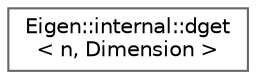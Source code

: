 digraph "类继承关系图"
{
 // LATEX_PDF_SIZE
  bgcolor="transparent";
  edge [fontname=Helvetica,fontsize=10,labelfontname=Helvetica,labelfontsize=10];
  node [fontname=Helvetica,fontsize=10,shape=box,height=0.2,width=0.4];
  rankdir="LR";
  Node0 [id="Node000000",label="Eigen::internal::dget\l\< n, Dimension \>",height=0.2,width=0.4,color="grey40", fillcolor="white", style="filled",URL="$struct_eigen_1_1internal_1_1dget.html",tooltip=" "];
}
